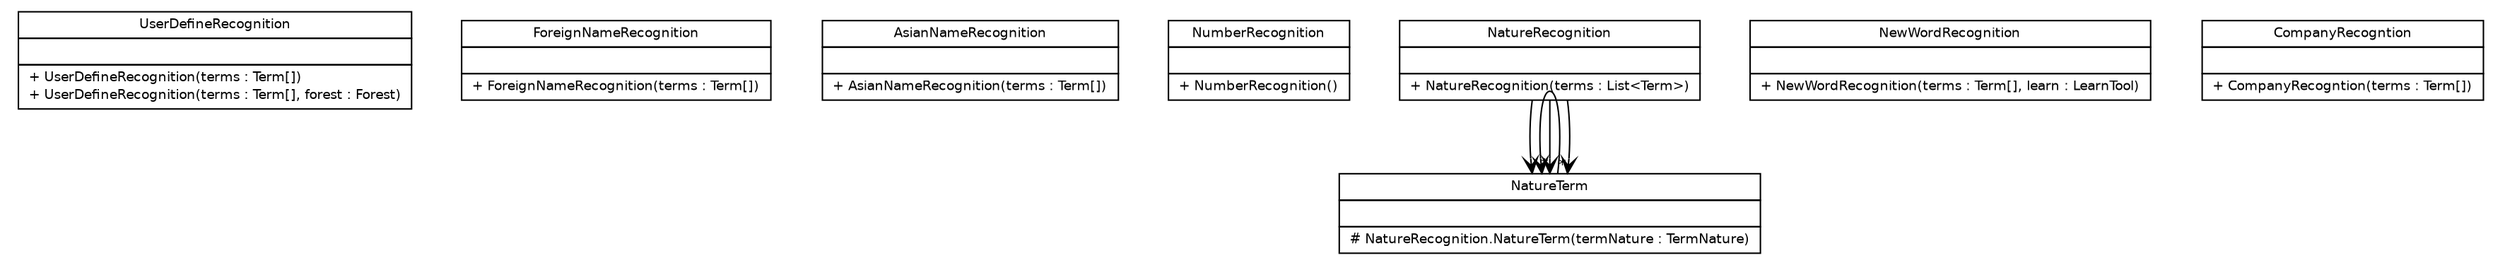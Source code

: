#!/usr/local/bin/dot
#
# Class diagram 
# Generated by UmlGraph version 4.6 (http://www.spinellis.gr/sw/umlgraph)
#

digraph G {
	edge [fontname="Helvetica",fontsize=10,labelfontname="Helvetica",labelfontsize=10];
	node [fontname="Helvetica",fontsize=10,shape=plaintext];
	// org.soul.recognition.UserDefineRecognition
	c1111 [label=<<table border="0" cellborder="1" cellspacing="0" cellpadding="2" port="p" href="./UserDefineRecognition.html">
		<tr><td><table border="0" cellspacing="0" cellpadding="1">
			<tr><td> UserDefineRecognition </td></tr>
		</table></td></tr>
		<tr><td><table border="0" cellspacing="0" cellpadding="1">
			<tr><td align="left">  </td></tr>
		</table></td></tr>
		<tr><td><table border="0" cellspacing="0" cellpadding="1">
			<tr><td align="left"> + UserDefineRecognition(terms : Term[]) </td></tr>
			<tr><td align="left"> + UserDefineRecognition(terms : Term[], forest : Forest) </td></tr>
		</table></td></tr>
		</table>>, fontname="Helvetica", fontcolor="black", fontsize=9.0];
	// org.soul.recognition.ForeignNameRecognition
	c1112 [label=<<table border="0" cellborder="1" cellspacing="0" cellpadding="2" port="p" href="./ForeignNameRecognition.html">
		<tr><td><table border="0" cellspacing="0" cellpadding="1">
			<tr><td> ForeignNameRecognition </td></tr>
		</table></td></tr>
		<tr><td><table border="0" cellspacing="0" cellpadding="1">
			<tr><td align="left">  </td></tr>
		</table></td></tr>
		<tr><td><table border="0" cellspacing="0" cellpadding="1">
			<tr><td align="left"> + ForeignNameRecognition(terms : Term[]) </td></tr>
		</table></td></tr>
		</table>>, fontname="Helvetica", fontcolor="black", fontsize=9.0];
	// org.soul.recognition.AsianNameRecognition
	c1113 [label=<<table border="0" cellborder="1" cellspacing="0" cellpadding="2" port="p" href="./AsianNameRecognition.html">
		<tr><td><table border="0" cellspacing="0" cellpadding="1">
			<tr><td> AsianNameRecognition </td></tr>
		</table></td></tr>
		<tr><td><table border="0" cellspacing="0" cellpadding="1">
			<tr><td align="left">  </td></tr>
		</table></td></tr>
		<tr><td><table border="0" cellspacing="0" cellpadding="1">
			<tr><td align="left"> + AsianNameRecognition(terms : Term[]) </td></tr>
		</table></td></tr>
		</table>>, fontname="Helvetica", fontcolor="black", fontsize=9.0];
	// org.soul.recognition.NumberRecognition
	c1114 [label=<<table border="0" cellborder="1" cellspacing="0" cellpadding="2" port="p" href="./NumberRecognition.html">
		<tr><td><table border="0" cellspacing="0" cellpadding="1">
			<tr><td> NumberRecognition </td></tr>
		</table></td></tr>
		<tr><td><table border="0" cellspacing="0" cellpadding="1">
			<tr><td align="left">  </td></tr>
		</table></td></tr>
		<tr><td><table border="0" cellspacing="0" cellpadding="1">
			<tr><td align="left"> + NumberRecognition() </td></tr>
		</table></td></tr>
		</table>>, fontname="Helvetica", fontcolor="black", fontsize=9.0];
	// org.soul.recognition.NatureRecognition
	c1115 [label=<<table border="0" cellborder="1" cellspacing="0" cellpadding="2" port="p" href="./NatureRecognition.html">
		<tr><td><table border="0" cellspacing="0" cellpadding="1">
			<tr><td> NatureRecognition </td></tr>
		</table></td></tr>
		<tr><td><table border="0" cellspacing="0" cellpadding="1">
			<tr><td align="left">  </td></tr>
		</table></td></tr>
		<tr><td><table border="0" cellspacing="0" cellpadding="1">
			<tr><td align="left"> + NatureRecognition(terms : List&lt;Term&gt;) </td></tr>
		</table></td></tr>
		</table>>, fontname="Helvetica", fontcolor="black", fontsize=9.0];
	// org.soul.recognition.NatureRecognition.NatureTerm
	c1116 [label=<<table border="0" cellborder="1" cellspacing="0" cellpadding="2" port="p" href="./NatureRecognition.NatureTerm.html">
		<tr><td><table border="0" cellspacing="0" cellpadding="1">
			<tr><td> NatureTerm </td></tr>
		</table></td></tr>
		<tr><td><table border="0" cellspacing="0" cellpadding="1">
			<tr><td align="left">  </td></tr>
		</table></td></tr>
		<tr><td><table border="0" cellspacing="0" cellpadding="1">
			<tr><td align="left"> # NatureRecognition.NatureTerm(termNature : TermNature) </td></tr>
		</table></td></tr>
		</table>>, fontname="Helvetica", fontcolor="black", fontsize=9.0];
	// org.soul.recognition.NewWordRecognition
	c1117 [label=<<table border="0" cellborder="1" cellspacing="0" cellpadding="2" port="p" href="./NewWordRecognition.html">
		<tr><td><table border="0" cellspacing="0" cellpadding="1">
			<tr><td> NewWordRecognition </td></tr>
		</table></td></tr>
		<tr><td><table border="0" cellspacing="0" cellpadding="1">
			<tr><td align="left">  </td></tr>
		</table></td></tr>
		<tr><td><table border="0" cellspacing="0" cellpadding="1">
			<tr><td align="left"> + NewWordRecognition(terms : Term[], learn : LearnTool) </td></tr>
		</table></td></tr>
		</table>>, fontname="Helvetica", fontcolor="black", fontsize=9.0];
	// org.soul.recognition.CompanyRecogntion
	c1118 [label=<<table border="0" cellborder="1" cellspacing="0" cellpadding="2" port="p" href="./CompanyRecogntion.html">
		<tr><td><table border="0" cellspacing="0" cellpadding="1">
			<tr><td> CompanyRecogntion </td></tr>
		</table></td></tr>
		<tr><td><table border="0" cellspacing="0" cellpadding="1">
			<tr><td align="left">  </td></tr>
		</table></td></tr>
		<tr><td><table border="0" cellspacing="0" cellpadding="1">
			<tr><td align="left"> + CompanyRecogntion(terms : Term[]) </td></tr>
		</table></td></tr>
		</table>>, fontname="Helvetica", fontcolor="black", fontsize=9.0];
	// org.soul.recognition.NatureRecognition NAVASSOC org.soul.recognition.NatureRecognition.NatureTerm
	c1115:p -> c1116:p [taillabel="", label="", headlabel="", fontname="Helvetica", fontcolor="black", fontsize=10.0, color="black", arrowhead=open];
	// org.soul.recognition.NatureRecognition NAVASSOC org.soul.recognition.NatureRecognition.NatureTerm
	c1115:p -> c1116:p [taillabel="", label="", headlabel="*", fontname="Helvetica", fontcolor="black", fontsize=10.0, color="black", arrowhead=open];
	// org.soul.recognition.NatureRecognition NAVASSOC org.soul.recognition.NatureRecognition.NatureTerm
	c1115:p -> c1116:p [taillabel="", label="", headlabel="*", fontname="Helvetica", fontcolor="black", fontsize=10.0, color="black", arrowhead=open];
	// org.soul.recognition.NatureRecognition.NatureTerm NAVASSOC org.soul.recognition.NatureRecognition.NatureTerm
	c1116:p -> c1116:p [taillabel="", label="", headlabel="", fontname="Helvetica", fontcolor="black", fontsize=10.0, color="black", arrowhead=open];
}

